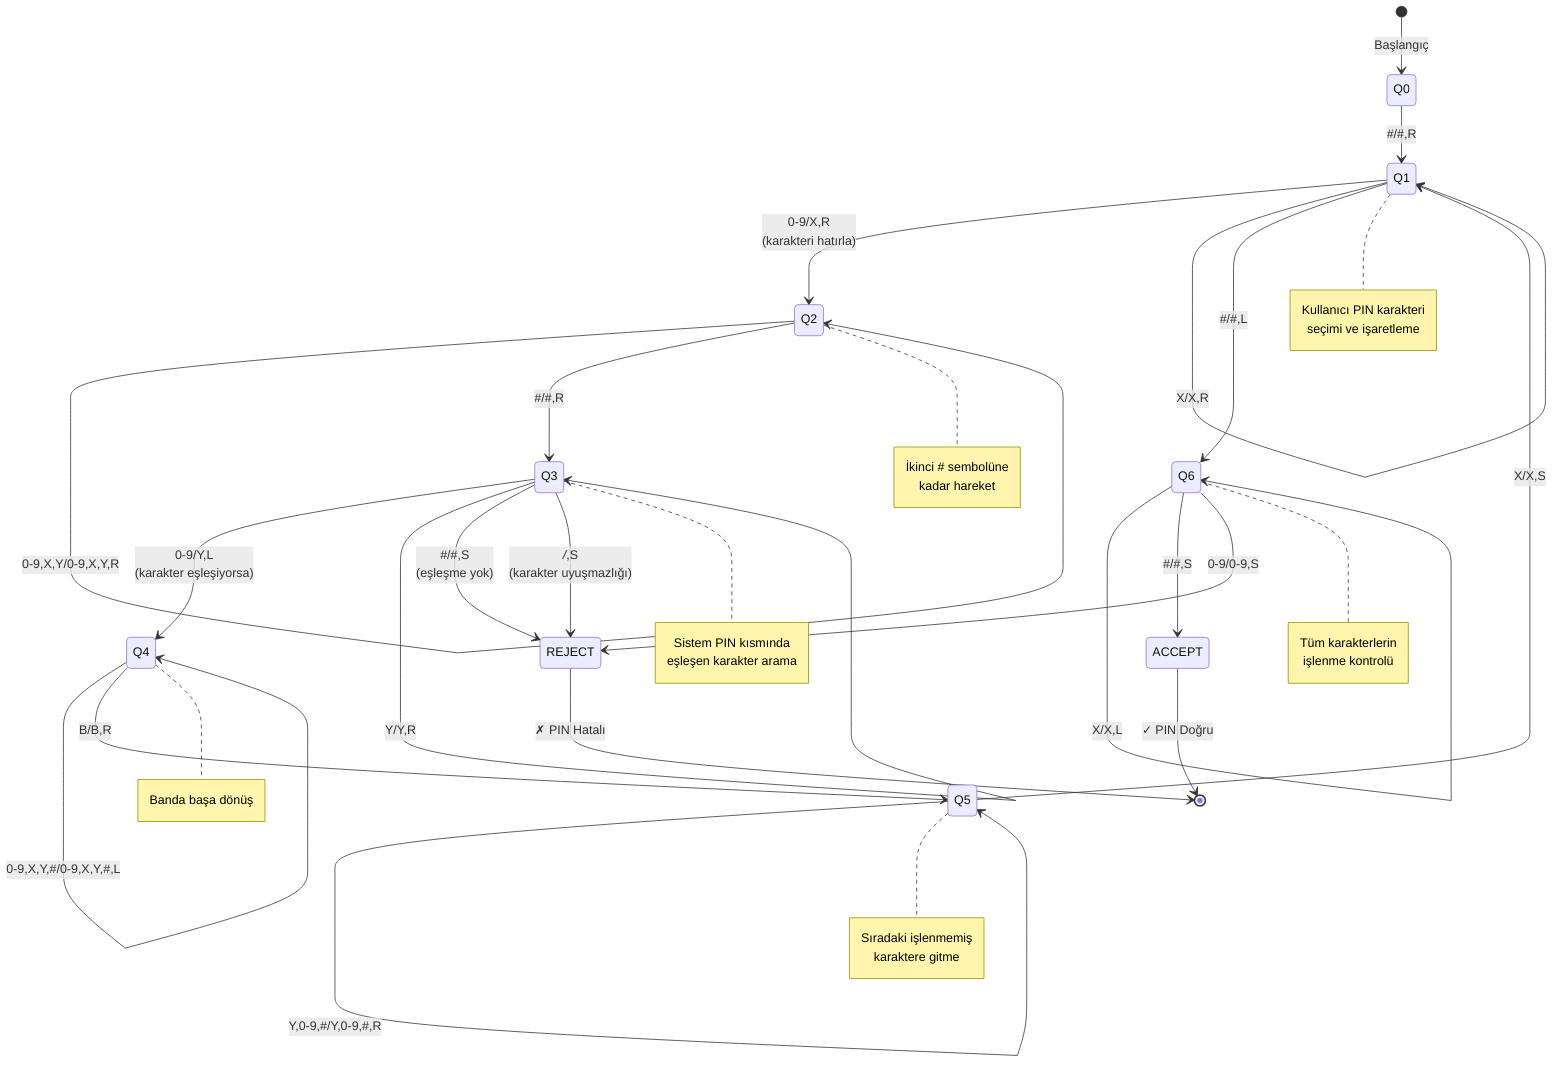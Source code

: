 stateDiagram-v2
    [*] --> Q0 : Başlangıç
    
    Q0 --> Q1 : #/#,R
    
    Q1 --> Q2 : 0-9/X,R<br/>(karakteri hatırla)
    Q1 --> Q1 : X/X,R
    Q1 --> Q6 : #/#,L
    
    Q2 --> Q2 : 0-9,X,Y/0-9,X,Y,R
    Q2 --> Q3 : #/#,R
    
    Q3 --> Q4 : 0-9/Y,L<br/>(karakter eşleşiyorsa)
    Q3 --> Q3 : Y/Y,R
    Q3 --> REJECT : #/#,S<br/>(eşleşme yok)
    Q3 --> REJECT : */*,S<br/>(karakter uyuşmazlığı)
    
    Q4 --> Q4 : 0-9,X,Y,#/0-9,X,Y,#,L
    Q4 --> Q5 : B/B,R
    
    Q5 --> Q5 : Y,0-9,#/Y,0-9,#,R
    Q5 --> Q1 : X/X,S
    
    Q6 --> Q6 : X/X,L
    Q6 --> ACCEPT : #/#,S
    Q6 --> REJECT : 0-9/0-9,S
    
    ACCEPT --> [*] : ✓ PIN Doğru
    REJECT --> [*] : ✗ PIN Hatalı
    
    note right of Q1 : Kullanıcı PIN karakteri<br/>seçimi ve işaretleme
    note right of Q2 : İkinci # sembolüne<br/>kadar hareket
    note right of Q3 : Sistem PIN kısmında<br/>eşleşen karakter arama
    note right of Q4 : Banda başa dönüş
    note right of Q5 : Sıradaki işlenmemiş<br/>karaktere gitme
    note right of Q6 : Tüm karakterlerin<br/>işlenme kontrolü